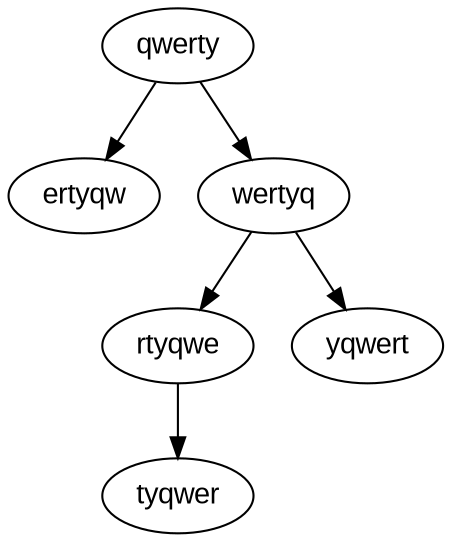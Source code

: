 digraph word_tree {
  node [fontname="Arial"];
  "qwerty" [label="qwerty"];
  "ertyqw" [label="ertyqw"];
  "wertyq" [label="wertyq"];
  "rtyqwe" [label="rtyqwe"];
  "tyqwer" [label="tyqwer"];
  "yqwert" [label="yqwert"];
  "qwerty" -> "ertyqw";
  "qwerty" -> "wertyq";
  "wertyq" -> "rtyqwe";
  "wertyq" -> "yqwert";
  "rtyqwe" -> "tyqwer";
}
